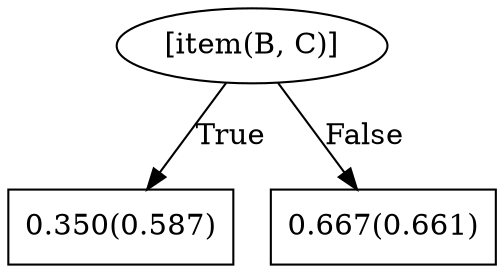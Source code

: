 digraph G{ 
1[label = "[item(B, C)]"];
1 -> 2[label="True"];
1 -> 3[label="False"];
2[shape = box,label = "0.350(0.587)"];
3[shape = box,label = "0.667(0.661)"];
}
